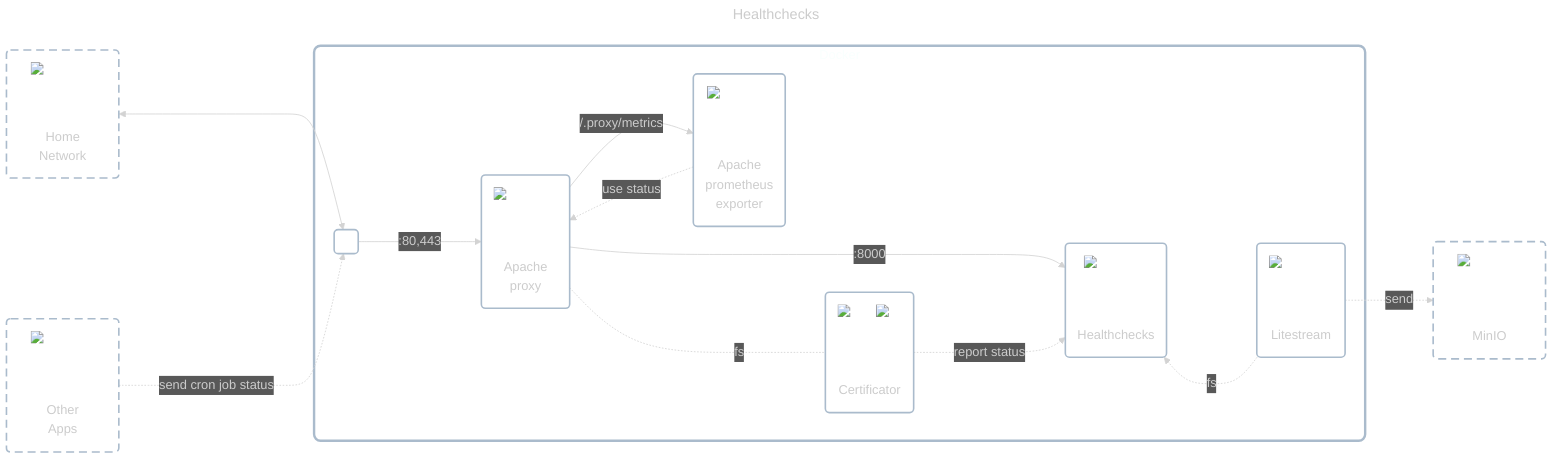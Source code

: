 ---
title: Healthchecks
config:
    theme: dark
---

flowchart LR
    classDef cluster fill:#ffffff00,stroke:#aabbccff,stroke-width:3px,rx:8px,ry:8px;
    classDef node fill:#ffffff00,stroke:#aabbccff,stroke-width:2px,rx:5px,ry:5px;
    classDef dashed_border stroke-dasharray:10 6;

    home_network["<div style='position:relative;width:80px;height:80px;margin:0 auto;margin-bottom:0.1em'><img src='../../../../icons/network.png' style='min-width:80px;max-width:80px' /></div>Home<br/>Network"]
    class home_network dashed_border
    other_apps["<div style='position:relative;width:80px;height:80px;margin:0 auto;margin-bottom:0.5em'><img src='../../../../icons/apps.png' style='min-width:80px;max-width:80px' /></div>Other<br/>Apps"]
    class other_apps dashed_border

    subgraph app_wrapper["Docker"]
        network_interface(" ")
        apache_proxy("<div style='position:relative;width:80px;height:80px;margin:0 auto;margin-bottom:0.5em'><img src='../../../../icons/apache.png' style='min-width:80px;max-width:80px' /></div>Apache<br/>proxy")
        apache_prometheus_exporter("<div style='position:relative;width:80px;height:80px;margin:0 auto;margin-bottom:0.5em'><img src='../../../../icons/apache-prometheus-exporter.png' style='min-width:80px;max-width:80px' /></div>Apache<br/>prometheus<br/>exporter")
        certificator("<div style='position:relative;width:80px;height:80px;margin:0 auto;margin-bottom:1em'><img src='../../../../icons/cronjob.png' style='min-width:32px;max-width:32px;position:absolute;top:0;right:0' /><img src='../../../../icons/lets-encrypt.png' style='min-width:80px;max-width:80px' /></div>Certificator")
        healthchecks("<div style='position:relative;width:80px;height:80px;margin:0 auto;margin-bottom:0.5em'><img src='../../../../icons/healthchecks.png' style='min-width:80px;max-width:80px' /></div>Healthchecks")
        db_sync("<div style='position:relative;width:80px;height:80px;margin:0 auto;margin-bottom:0.5em'><img src='../../../../icons/litestream.png' style='min-width:80px;max-width:80px' /></div>Litestream")

        network_interface --->|:80,443| apache_proxy --->|:8000| healthchecks
        apache_proxy -->|/.proxy/metrics| apache_prometheus_exporter -.->|use status| apache_proxy
        apache_proxy -..-|fs| certificator
        healthchecks ~~~ db_sync -..->|fs| healthchecks
    end

    s3_database["<div style='position:relative;width:80px;height:80px;margin:0 auto;margin-bottom:0.75em'><img src='../../../../icons/minio.png' style='min-width:80px;max-width:80px' /></div>MinIO"]
    class s3_database dashed_border

    home_network <---> network_interface
    other_apps -..->|send cron job status| network_interface
    db_sync -.->|send| s3_database
    certificator -..->|report status| healthchecks